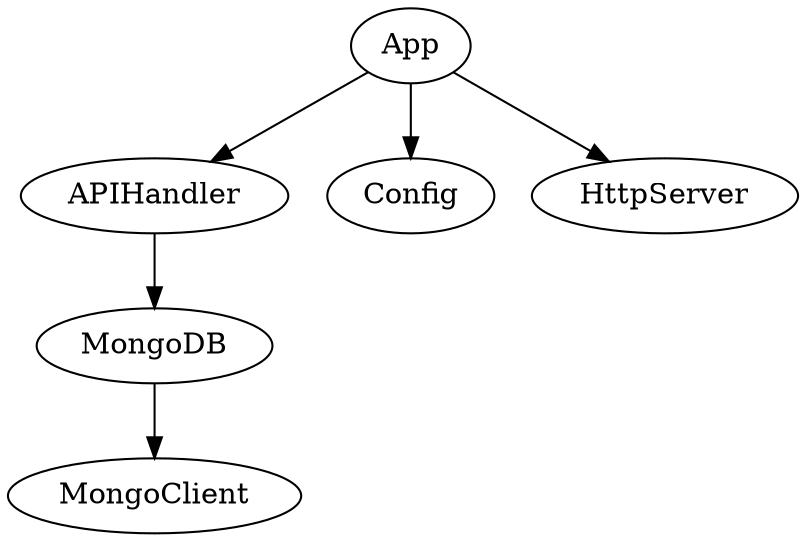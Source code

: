 digraph G1 {
  concentrate = true;
  APIHandler -> MongoDB;
  App -> Config;
  App -> APIHandler;
  App -> HttpServer;
  MongoDB -> MongoClient;
}
